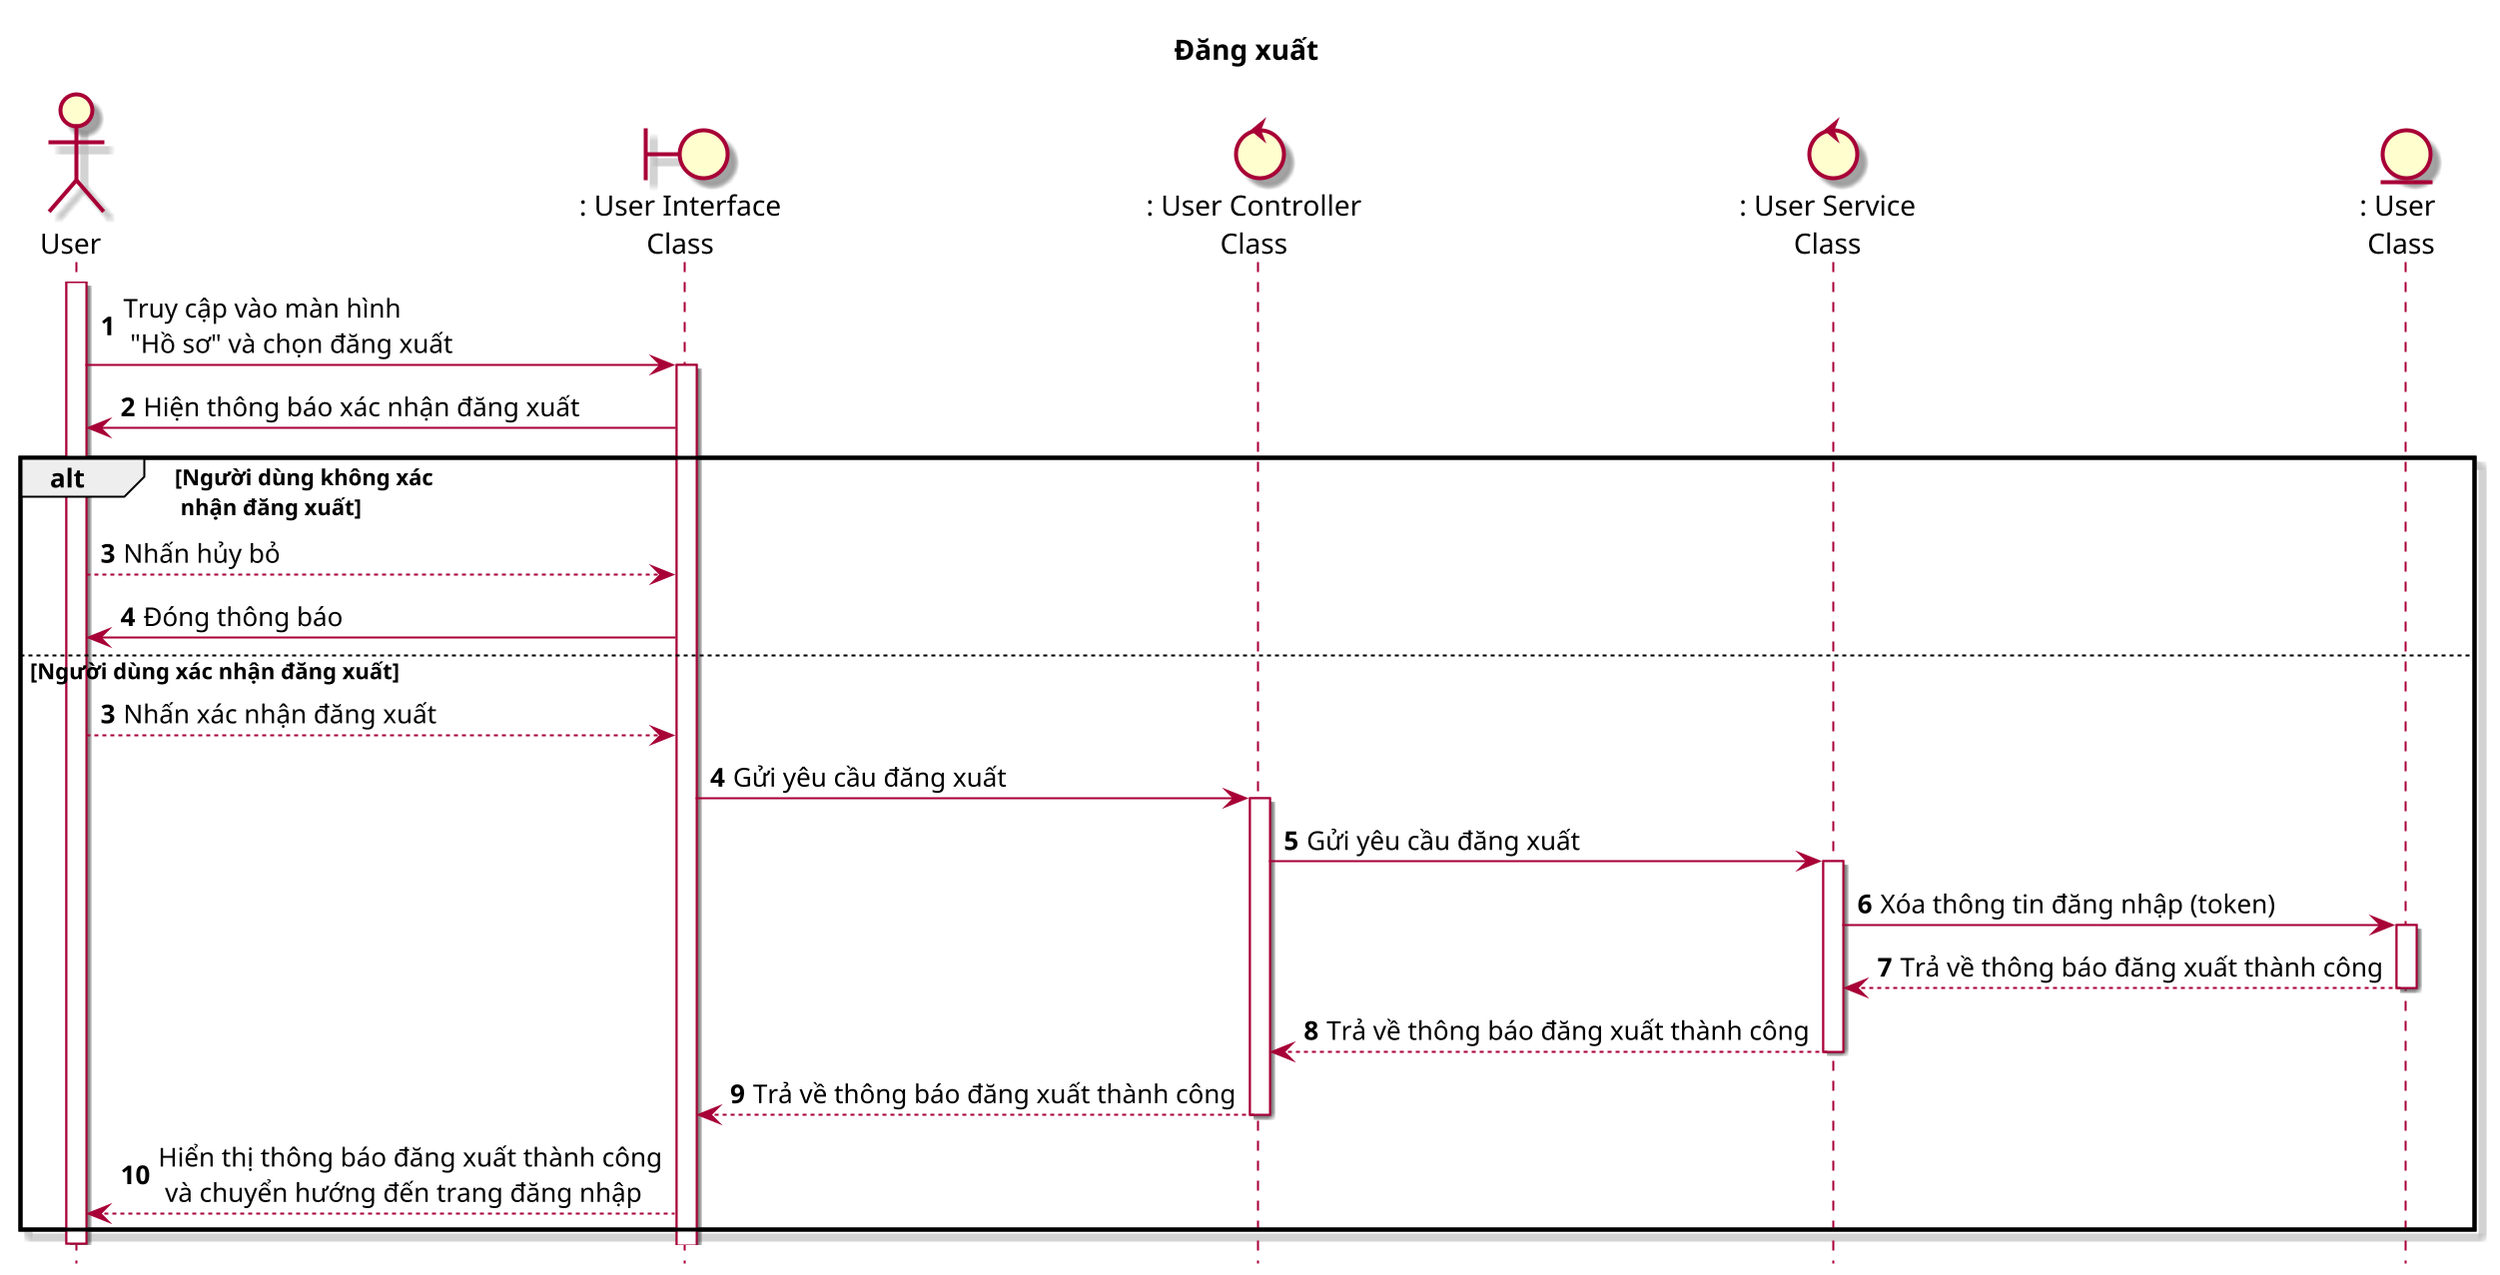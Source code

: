 @startuml SEQ06_Logout

    title: Đăng xuất

    skin rose
    scale 2
    hide footbox

    actor "User" as user
    boundary ": User Interface\nClass" as ui
    control ": User Controller\nClass" as ctr
    control ": User Service\nClass" as sv
    entity ": User \nClass" as ent

    autonumber

    user ++
    user -> ui: Truy cập vào màn hình \n "Hồ sơ" và chọn đăng xuất
    ui ++
    ui -> user: Hiện thông báo xác nhận đăng xuất
    alt Người dùng không xác \n nhận đăng xuất
        user --> ui: Nhấn hủy bỏ
        ui -> user: Đóng thông báo
    else Người dùng xác nhận đăng xuất

        autonumber 3

        user --> ui: Nhấn xác nhận đăng xuất
        ui -> ctr: Gửi yêu cầu đăng xuất
        ctr ++
        ctr -> sv: Gửi yêu cầu đăng xuất
        sv ++
        sv -> ent: Xóa thông tin đăng nhập (token)
        ent ++
        ent --> sv: Trả về thông báo đăng xuất thành công
        ent --
        sv --> ctr: Trả về thông báo đăng xuất thành công
        sv --
        ctr --> ui: Trả về thông báo đăng xuất thành công
        ctr--
        ui --> user: Hiển thị thông báo đăng xuất thành công\n và chuyển hướng đến trang đăng nhập
    end
    user -- 
@enduml